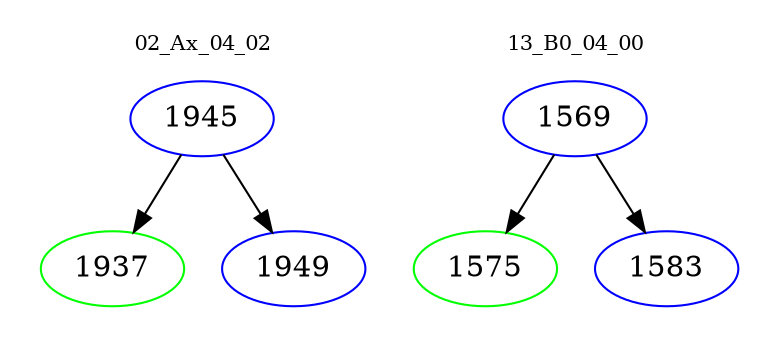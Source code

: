 digraph{
subgraph cluster_0 {
color = white
label = "02_Ax_04_02";
fontsize=10;
T0_1945 [label="1945", color="blue"]
T0_1945 -> T0_1937 [color="black"]
T0_1937 [label="1937", color="green"]
T0_1945 -> T0_1949 [color="black"]
T0_1949 [label="1949", color="blue"]
}
subgraph cluster_1 {
color = white
label = "13_B0_04_00";
fontsize=10;
T1_1569 [label="1569", color="blue"]
T1_1569 -> T1_1575 [color="black"]
T1_1575 [label="1575", color="green"]
T1_1569 -> T1_1583 [color="black"]
T1_1583 [label="1583", color="blue"]
}
}
